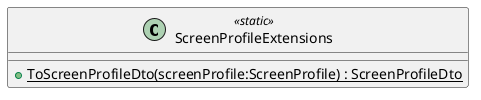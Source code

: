 @startuml
class ScreenProfileExtensions <<static>> {
    + {static} ToScreenProfileDto(screenProfile:ScreenProfile) : ScreenProfileDto
}
@enduml

